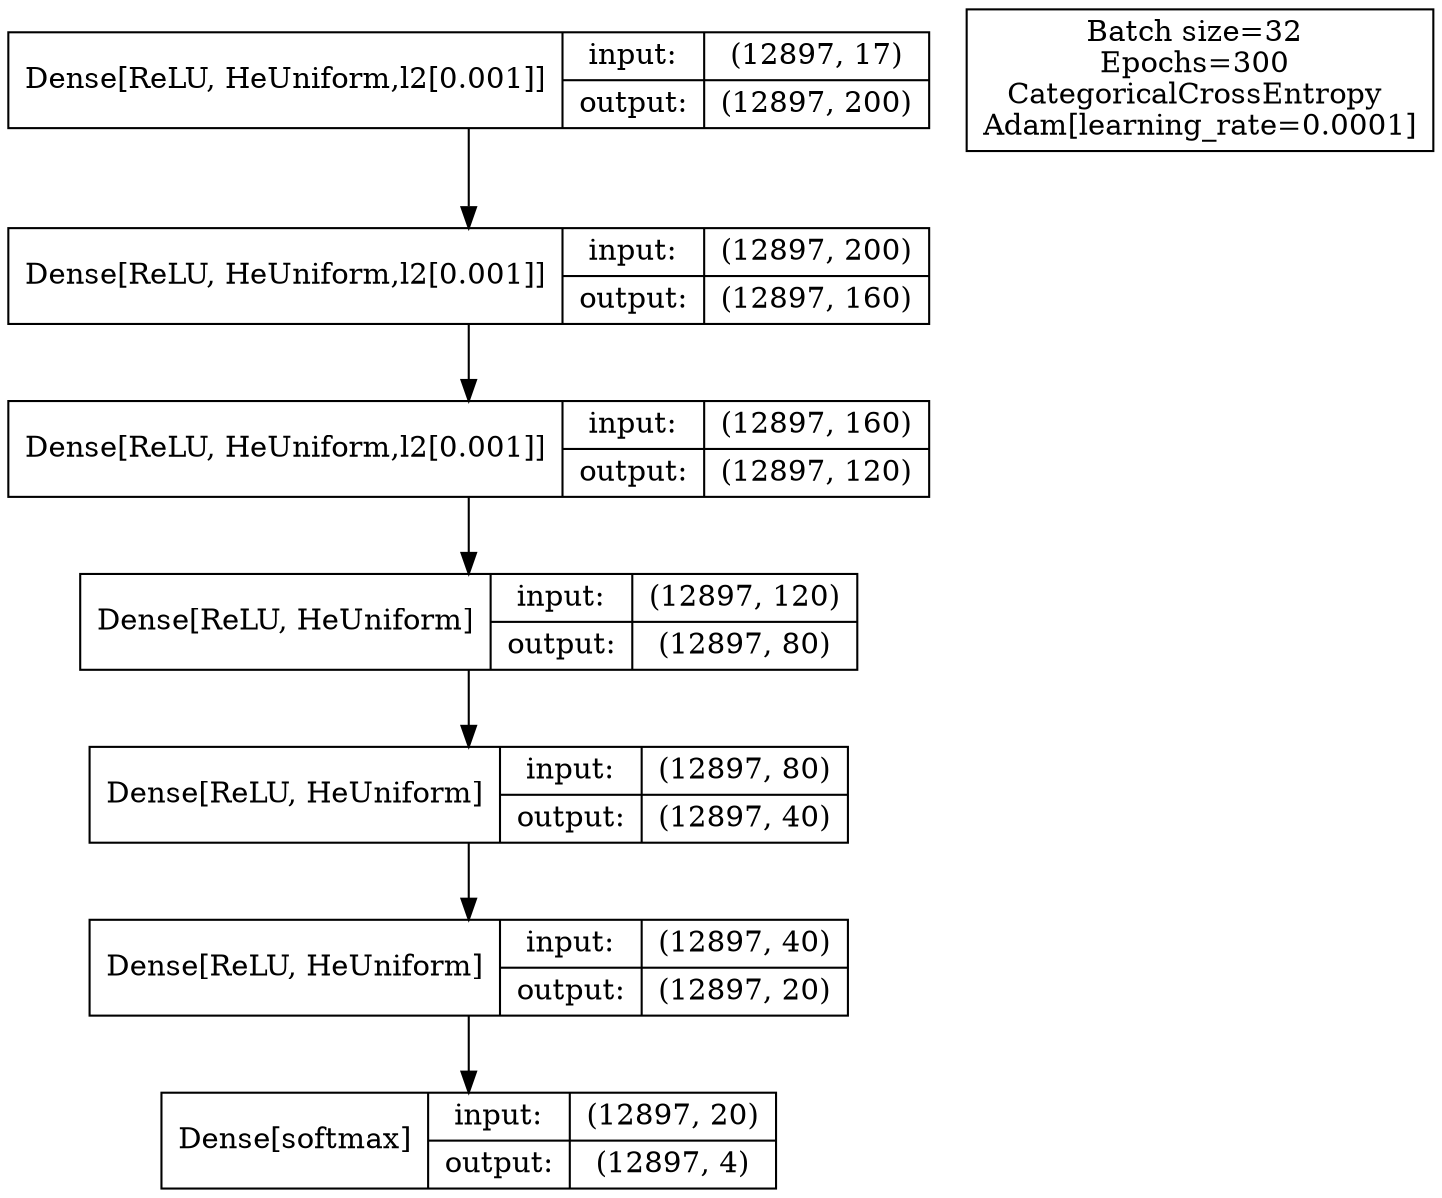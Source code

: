 digraph bias3_6 {
    rankdir=TB;
    node [shape=record];

    capa1 [label="Dense[ReLU, HeUniform,l2[0.001]]|{input:|output:}|{{(12897, 17)}|{(12897, 200)}}"];

    capa2 [label="Dense[ReLU, HeUniform,l2[0.001]]|{input:|output:}|{{(12897, 200)}|{(12897, 160)}}"];

    capa3 [label="Dense[ReLU, HeUniform,l2[0.001]]|{input:|output:}|{{(12897, 160)}|{(12897, 120)}}"];
    
    capa4 [label="Dense[ReLU, HeUniform]|{input:|output:}|{{(12897, 120)}|{(12897, 80)}}"];
    
    capa5 [label="Dense[ReLU, HeUniform]|{input:|output:}|{{(12897, 80)}|{(12897, 40)}}"];
    
    capa6 [label="Dense[ReLU, HeUniform]|{input:|output:}|{{(12897, 40)}|{(12897, 20)}}"];

    capa7 [label="Dense[softmax]\n|{input:|output:}|{{(12897, 20)}|{(12897, 4)}}"];

    entrenamiento [
        label="Batch size=32 \nEpochs=300 \nCategoricalCrossEntropy \nAdam[learning_rate=0.0001]"]

    capa1 -> capa2;
    capa2 -> capa3;
    capa3 -> capa4;
    capa4 -> capa5;
    capa5 -> capa6;
    capa6 -> capa7;
}